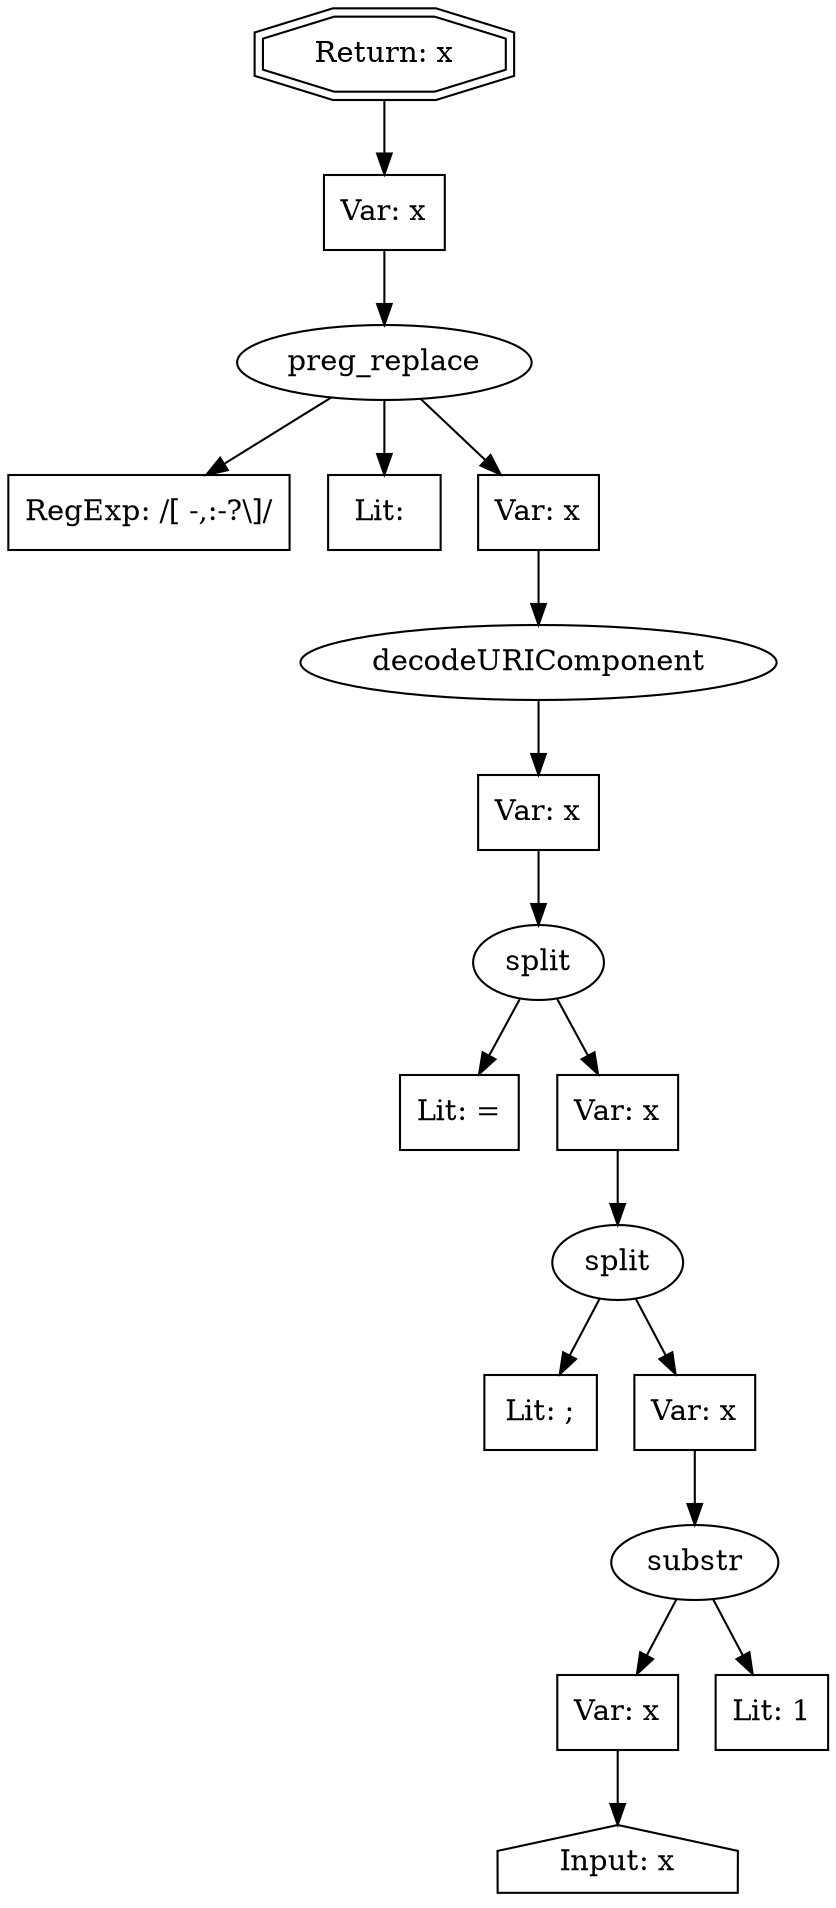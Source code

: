 // Finding: 2de4c533-2861-42f8-9fef-269e350a7ba9
// Finding.url: http://example240.com/#group=mp3'></iframe></style></script></object></embed></textarea><img src=x onerror=taintfoxLog('1000d70b169944a89930dd8df0a67f3b')><!--/*;
// Finding.parentloc: http://example240.com/#group=mp3'></iframe></style></script></object></embed></textarea><img src=x onerror=taintfoxLog('1000d70b169944a89930dd8df0a67f3b')><!--/*;
// Finding.domain: example240.com
// Finding.base_domain: example240.com
// Finding.source: location.hash
// Finding.sink: innerHTML
// Sanitizer.score: 15
// Sanitizer.name: setParameters
// Sanitizer.location: http://example240.com/js/rating-ya-3.js - <anonymous>:436:41
// Finding.begin: 52
// Finding.end: 58
// Finding.original_uuid: ec864aa9-c987-4c4c-9e0e-a730ed3f4a51
// Finding.TwentyFiveMillionFlowsId: -1104487410
// Finding.script: http://example240.com/js/rating-ya-3.js
// Finding.line: 154
// Exploit.uuid: 1000d70b-1699-44a8-9930-dd8df0a67f3b
// Exploit.success: false
// Exploit.status: validated
// Exploit.method: C
// Exploit.type: html
// Exploit.token: attribute
// Exploit.content: href
// Exploit.quote_type: '
// Exploit.tag: a
// Exploit.break_out: mp3'></iframe></style></script></object></embed></textarea><img src=x onerror=
// Exploit.break_in: ><!--/*
// Exploit.payload: mp3'></iframe></style></script></object></embed></textarea><img src=x onerror=taintfoxLog(1)><!--/*
// Exploit.begin_taint_url: 23
// Exploit.end_taint_url: 26
// Exploit.replace_begin_url: 23
// Exploit.replace_end_url: 26
// Exploit.replace_begin_param: 22
// Exploit.replace_end_param: 25
// Issues.LargestEncodeAttrStringChain: 0
// Issues.LargestTextFragmentEncodeChainLength: 0
// Issues.HasApproximation: false
// Issues.HasMissingImplementation: false
// Issues.HasInfiniteRegexWithFunctionReplacer: false
// Issues.MergedSplitAndJoins: false
// Issues.HasUrlInRhsOfReplace: false
// Issues.HasUrlInLhsOfReplace: false
// Issues.HasCookieValueInLhsOfreplace: false
// Issues.HasCookieValueInRhsOfreplace: false
// Issues.HasCookieValueInMatchPattern: false
// Issues.HasCookieValueInExecPattern: false
// Issues.RemovedLRConcats: true
// Issues.RemovedReplaceArtifacts: false
// Issues.HasUrlInMatchPattern: false
// Issues.HasUrlInExecPattern: false
// Issues.RemovedNOPreplaces: false
// Issues.Known_sanitizer: false
// DepGraph.hash: -235645016
// DepGraph.sanitizer_hash: 316062449
// Removed LR concats 
// Removed LR concats 
// Removed LR concats 
// Removed LR concats 
digraph cfg {
n0 [shape=house, label="Input: x"];
n1 [shape=ellipse, label="substr"];
n2 [shape=box, label="Var: x"];
n3 [shape=box, label="Lit: 1"];
n4 [shape=ellipse, label="split"];
n5 [shape=box, label="Lit: ;"];
n6 [shape=box, label="Var: x"];
n7 [shape=ellipse, label="split"];
n8 [shape=box, label="Lit: ="];
n9 [shape=box, label="Var: x"];
n10 [shape=ellipse, label="decodeURIComponent"];
n11 [shape=box, label="Var: x"];
n12 [shape=ellipse, label="preg_replace"];
n13 [shape=box, label="RegExp: /[ -,:-?\\]/"];
n14 [shape=box, label="Lit: "];
n15 [shape=box, label="Var: x"];
n16 [shape=box, label="Var: x"];
n17 [shape=doubleoctagon, label="Return: x"];
n2 -> n0;
n1 -> n2;
n1 -> n3;
n6 -> n1;
n4 -> n5;
n4 -> n6;
n9 -> n4;
n7 -> n8;
n7 -> n9;
n11 -> n7;
n10 -> n11;
n15 -> n10;
n12 -> n13;
n12 -> n14;
n12 -> n15;
n16 -> n12;
n17 -> n16;
}
